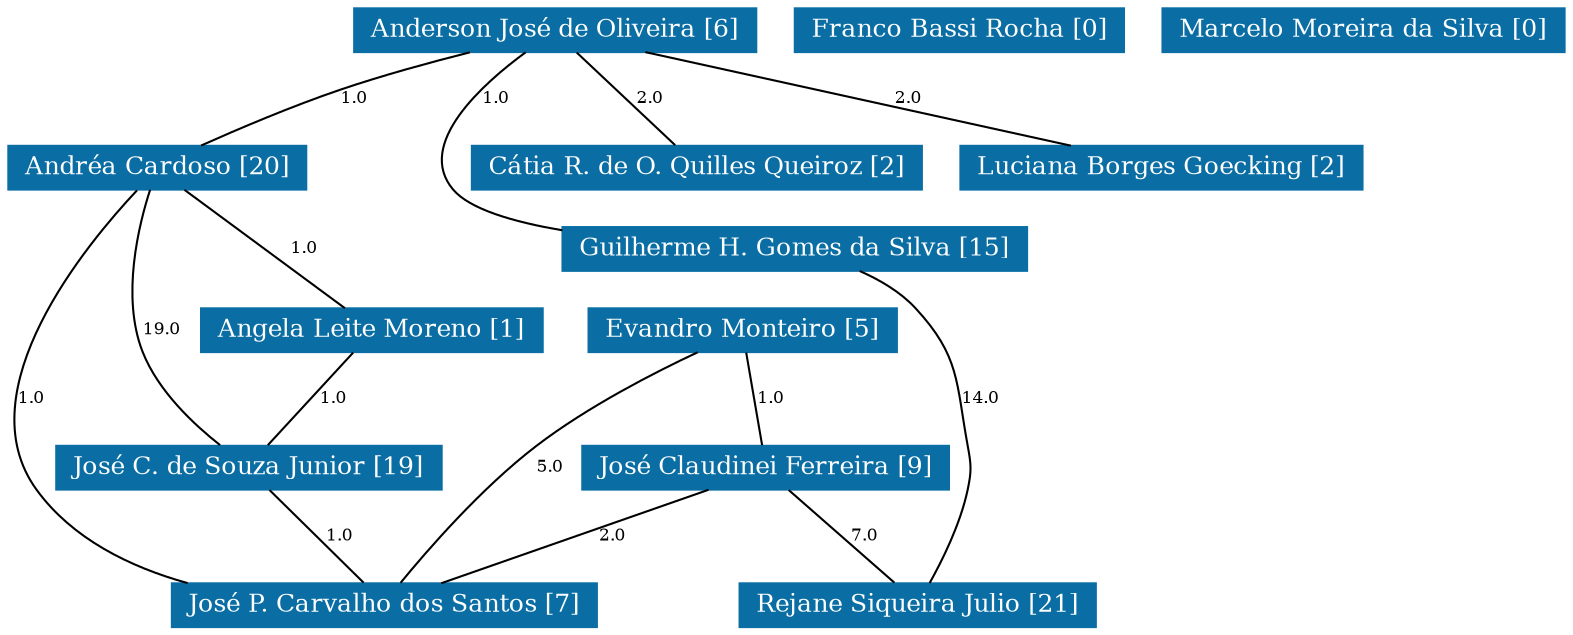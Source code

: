 strict graph grafo2 {
	graph [bb="0,0,648.7,297",
		id=grafo2,
		overlap=False
	];
	node [fontsize=12,
		label="\N",
		shape=rectangle,
		style=filled
	];
	0	 [URL="membro-1349156075777095.html",
		color="#0A6EA4",
		fontcolor="#FFFFFF",
		height=0.29167,
		label="Anderson José de Oliveira [6]",
		pos="251.7,286.5",
		width=2.1944];
	1	 [URL="membro-6016565950437007.html",
		color="#0A6EA4",
		fontcolor="#FFFFFF",
		height=0.29167,
		label="Andréa Cardoso [20]",
		pos="87.695,220.5",
		width=1.625];
	0 -- 1	 [fontsize=8,
		label=1.0,
		lp="165.7,253.5",
		pos="212.66,275.87 196.37,271.03 177.39,264.84 160.7,258 141.58,250.16 120.7,239.17 106.18,231.12"];
	3	 [URL="membro-0061488493893247.html",
		color="#0A6EA4",
		fontcolor="#FFFFFF",
		height=0.29167,
		label="Cátia R. de O. Quilles Queiroz [2]",
		pos="310.7,220.5",
		width=2.4861];
	0 -- 3	 [fontsize=8,
		label=2.0,
		lp="290.7,253.5",
		pos="261.18,275.9 272.12,263.65 290.03,243.62 301.04,231.3"];
	6	 [URL="membro-5817829882396943.html",
		color="#0A6EA4",
		fontcolor="#FFFFFF",
		height=0.29167,
		label="Guilherme H. Gomes da Silva [15]",
		pos="342.7,181.5",
		width=2.5417];
	0 -- 6	 [fontsize=8,
		label=1.0,
		lp="225.7,253.5",
		pos="238.74,275.83 221.42,260.29 194.77,231.01 211.7,210 218.05,202.12 235.21,196.3 255.11,192.06"];
	10	 [URL="membro-4139948635593421.html",
		color="#0A6EA4",
		fontcolor="#FFFFFF",
		height=0.29167,
		label="Luciana Borges Goecking [2]",
		pos="497.7,220.5",
		width=2.1944];
	0 -- 10	 [fontsize=8,
		label=2.0,
		lp="394.7,253.5",
		pos="290.95,275.97 336.8,263.67 412.21,243.43 458.18,231.1"];
	2	 [URL="membro-5106302431642025.html",
		color="#0A6EA4",
		fontcolor="#FFFFFF",
		height=0.29167,
		label="Angela Leite Moreno [1]",
		pos="171.7,142.5",
		width=1.875];
	1 -- 2	 [fontsize=8,
		label=1.0,
		lp="144.7,181.5",
		pos="99.023,209.98 115.06,195.09 144.2,168.03 160.28,153.1"];
	7	 [URL="membro-1690570104837528.html",
		color="#0A6EA4",
		fontcolor="#FFFFFF",
		height=0.29167,
		label="José C. de Souza Junior [19]",
		pos="117.69,76.5",
		width=2.1111];
	1 -- 7	 [fontsize=8,
		label=19.0,
		lp="87.695,142.5",
		pos="84.395,209.88 79.688,192.99 72.477,159.14 80.695,132 85.93,114.71 98.524,97.883 107.56,87.375"];
	9	 [URL="membro-9393213180145144.html",
		color="#0A6EA4",
		fontcolor="#FFFFFF",
		height=0.29167,
		label="José P. Carvalho dos Santos [7]",
		pos="173.7,10.5",
		width=2.3056];
	1 -- 9	 [fontsize=8,
		label=1.0,
		lp="28.695,109.5",
		pos="77.762,209.91 54.338,183.61 0,114.01 32.695,66 44.431,48.768 95.684,31.599 133.03,21.021"];
	12	 [URL="membro-1798884495942862.html",
		color="#0A6EA4",
		fontcolor="#FFFFFF",
		height=0.29167,
		label="Rejane Siqueira Julio [21]",
		pos="392.7,10.5",
		width=1.9306];
	6 -- 12	 [fontsize=8,
		label=14.0,
		lp="414.7,109.5",
		pos="367.76,170.77 375.73,166.3 383.96,160.39 389.7,153 408.49,128.79 405.2,117.32 409.7,87 413.21,63.313 403.86,36.038 397.67,21.304"];
	2 -- 7	 [fontsize=8,
		label=1.0,
		lp="153.7,109.5",
		pos="163.02,131.9 153,119.65 136.61,99.622 126.53,87.297"];
	7 -- 9	 [fontsize=8,
		label=1.0,
		lp="154.7,43.5",
		pos="126.69,65.896 137.08,53.653 154.08,33.622 164.54,21.297"];
	4	 [URL="membro-3089568911577519.html",
		color="#0A6EA4",
		fontcolor="#FFFFFF",
		height=0.29167,
		label="Evandro Monteiro [5]",
		pos="320.7,142.5",
		width=1.6667];
	4 -- 9	 [fontsize=8,
		label=5.0,
		lp="243.7,76.5",
		pos="302.08,131.9 284.75,121.59 258.67,104.9 238.7,87 215.34,66.062 192.69,36.748 181.3,21.188"];
	8	 [URL="membro-6808752952332925.html",
		color="#0A6EA4",
		fontcolor="#FFFFFF",
		height=0.29167,
		label="José Claudinei Ferreira [9]",
		pos="329.7,76.5",
		width=1.9861];
	4 -- 8	 [fontsize=8,
		label=1.0,
		lp="331.7,109.5",
		pos="322.14,131.9 323.81,119.65 326.54,99.622 328.22,87.297"];
	8 -- 9	 [fontsize=8,
		label=2.0,
		lp="267.7,43.5",
		pos="306.04,65.997 288.8,58.391 264.86,47.921 243.7,39 229.31,32.935 213.17,26.35 200.02,21.04"];
	8 -- 12	 [fontsize=8,
		label=7.0,
		lp="370.7,43.5",
		pos="339.82,65.896 351.51,53.653 370.63,33.622 382.39,21.297"];
	5	 [URL="membro-0165435409542220.html",
		color="#0A6EA4",
		fontcolor="#FFFFFF",
		height=0.29167,
		label="Franco Bassi Rocha [0]",
		pos="412.7,286.5",
		width=1.7778];
	11	 [URL="membro-6715092420026095.html",
		color="#0A6EA4",
		fontcolor="#FFFFFF",
		height=0.29167,
		label="Marcelo Moreira da Silva [0]",
		pos="571.7,286.5",
		width=2.1389];
}

